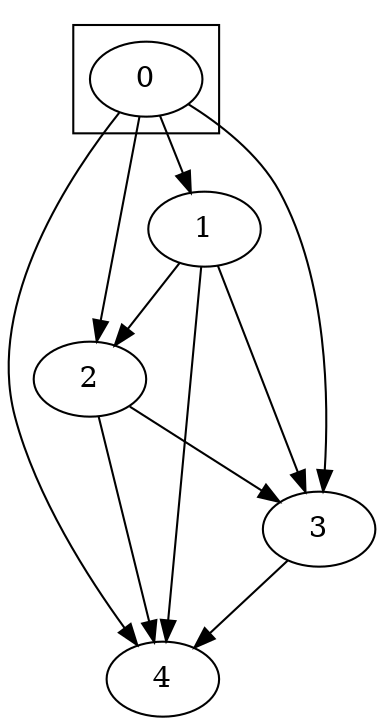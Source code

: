 digraph new_graph {
	graph [bb="-91,0,73,340"];
	node [label="\N"];
	subgraph cluster1 {
		graph [bb="-72,280,-2,332"];
		0	[height=0.5,
			pos="-37,306",
			width=0.75];
	}
	1	[height=0.5,
		pos="-9,234",
		width=0.75];
	0 -> 1;
	2	[height=0.5,
		pos="-64,162",
		width=0.75];
	0 -> 2;
	3	[height=0.5,
		pos="46,90",
		width=0.75];
	0 -> 3;
	4	[height=0.5,
		pos="-29,18",
		width=0.75];
	0 -> 4;
	1 -> 2;
	1 -> 3;
	1 -> 4;
	2 -> 3;
	2 -> 4;
	3 -> 4;
}
